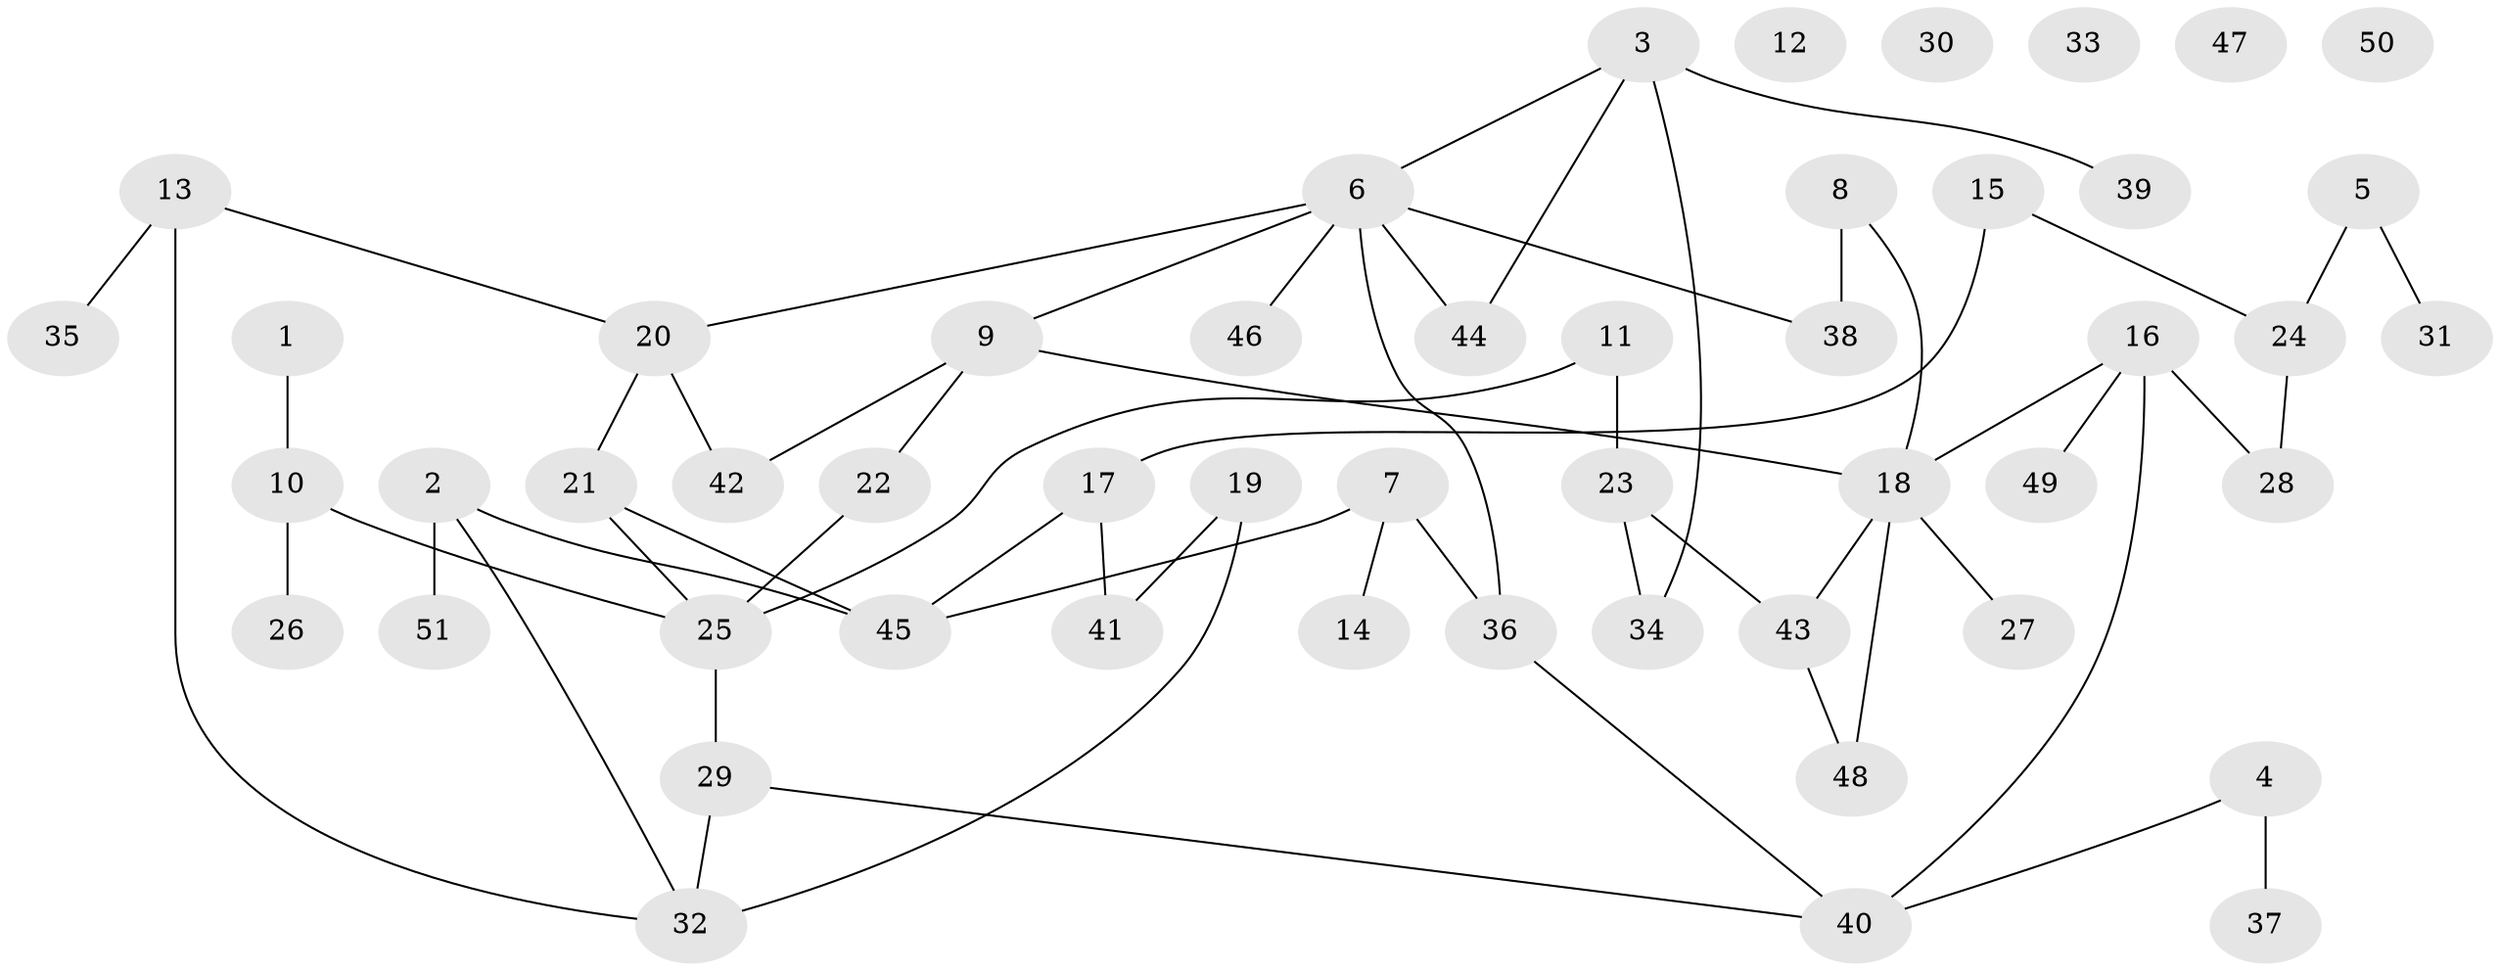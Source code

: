 // Generated by graph-tools (version 1.1) at 2025/49/03/09/25 03:49:11]
// undirected, 51 vertices, 59 edges
graph export_dot {
graph [start="1"]
  node [color=gray90,style=filled];
  1;
  2;
  3;
  4;
  5;
  6;
  7;
  8;
  9;
  10;
  11;
  12;
  13;
  14;
  15;
  16;
  17;
  18;
  19;
  20;
  21;
  22;
  23;
  24;
  25;
  26;
  27;
  28;
  29;
  30;
  31;
  32;
  33;
  34;
  35;
  36;
  37;
  38;
  39;
  40;
  41;
  42;
  43;
  44;
  45;
  46;
  47;
  48;
  49;
  50;
  51;
  1 -- 10;
  2 -- 32;
  2 -- 45;
  2 -- 51;
  3 -- 6;
  3 -- 34;
  3 -- 39;
  3 -- 44;
  4 -- 37;
  4 -- 40;
  5 -- 24;
  5 -- 31;
  6 -- 9;
  6 -- 20;
  6 -- 36;
  6 -- 38;
  6 -- 44;
  6 -- 46;
  7 -- 14;
  7 -- 36;
  7 -- 45;
  8 -- 18;
  8 -- 38;
  9 -- 18;
  9 -- 22;
  9 -- 42;
  10 -- 25;
  10 -- 26;
  11 -- 23;
  11 -- 25;
  13 -- 20;
  13 -- 32;
  13 -- 35;
  15 -- 17;
  15 -- 24;
  16 -- 18;
  16 -- 28;
  16 -- 40;
  16 -- 49;
  17 -- 41;
  17 -- 45;
  18 -- 27;
  18 -- 43;
  18 -- 48;
  19 -- 32;
  19 -- 41;
  20 -- 21;
  20 -- 42;
  21 -- 25;
  21 -- 45;
  22 -- 25;
  23 -- 34;
  23 -- 43;
  24 -- 28;
  25 -- 29;
  29 -- 32;
  29 -- 40;
  36 -- 40;
  43 -- 48;
}
